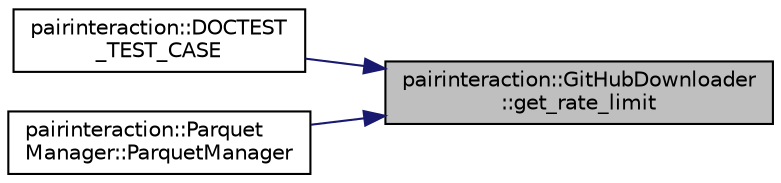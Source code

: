 digraph "pairinteraction::GitHubDownloader::get_rate_limit"
{
 // INTERACTIVE_SVG=YES
 // LATEX_PDF_SIZE
  bgcolor="transparent";
  edge [fontname="Helvetica",fontsize="10",labelfontname="Helvetica",labelfontsize="10"];
  node [fontname="Helvetica",fontsize="10",shape=record];
  rankdir="RL";
  Node1 [label="pairinteraction::GitHubDownloader\l::get_rate_limit",height=0.2,width=0.4,color="black", fillcolor="grey75", style="filled", fontcolor="black",tooltip=" "];
  Node1 -> Node2 [dir="back",color="midnightblue",fontsize="10",style="solid",fontname="Helvetica"];
  Node2 [label="pairinteraction::DOCTEST\l_TEST_CASE",height=0.2,width=0.4,color="black",URL="$namespacepairinteraction.html#ae33b0fda60c308ba75b4704df8ecde6a",tooltip=" "];
  Node1 -> Node3 [dir="back",color="midnightblue",fontsize="10",style="solid",fontname="Helvetica"];
  Node3 [label="pairinteraction::Parquet\lManager::ParquetManager",height=0.2,width=0.4,color="black",URL="$classpairinteraction_1_1ParquetManager.html#a736cefff20019a2ece060e6cb8ce65a4",tooltip=" "];
}
